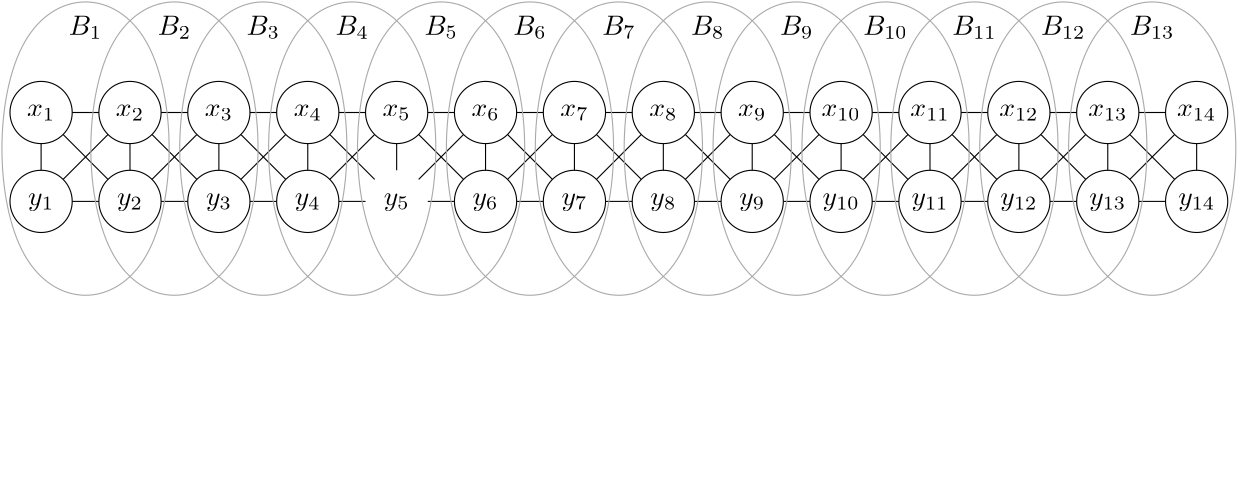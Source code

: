 <?xml version="1.0"?>
<!DOCTYPE ipe SYSTEM "ipe.dtd">
<ipe version="70206" creator="Ipe 7.2.7">
<info created="D:20180201154811" modified="D:20180201163353"/>
<ipestyle name="basic">
<symbol name="arrow/arc(spx)">
<path stroke="sym-stroke" fill="sym-stroke" pen="sym-pen">
0 0 m
-1 0.333 l
-1 -0.333 l
h
</path>
</symbol>
<symbol name="arrow/farc(spx)">
<path stroke="sym-stroke" fill="white" pen="sym-pen">
0 0 m
-1 0.333 l
-1 -0.333 l
h
</path>
</symbol>
<symbol name="arrow/ptarc(spx)">
<path stroke="sym-stroke" fill="sym-stroke" pen="sym-pen">
0 0 m
-1 0.333 l
-0.8 0 l
-1 -0.333 l
h
</path>
</symbol>
<symbol name="arrow/fptarc(spx)">
<path stroke="sym-stroke" fill="white" pen="sym-pen">
0 0 m
-1 0.333 l
-0.8 0 l
-1 -0.333 l
h
</path>
</symbol>
<symbol name="mark/circle(sx)" transformations="translations">
<path fill="sym-stroke">
0.6 0 0 0.6 0 0 e
0.4 0 0 0.4 0 0 e
</path>
</symbol>
<symbol name="mark/disk(sx)" transformations="translations">
<path fill="sym-stroke">
0.6 0 0 0.6 0 0 e
</path>
</symbol>
<symbol name="mark/fdisk(sfx)" transformations="translations">
<group>
<path fill="sym-fill">
0.5 0 0 0.5 0 0 e
</path>
<path fill="sym-stroke" fillrule="eofill">
0.6 0 0 0.6 0 0 e
0.4 0 0 0.4 0 0 e
</path>
</group>
</symbol>
<symbol name="mark/box(sx)" transformations="translations">
<path fill="sym-stroke" fillrule="eofill">
-0.6 -0.6 m
0.6 -0.6 l
0.6 0.6 l
-0.6 0.6 l
h
-0.4 -0.4 m
0.4 -0.4 l
0.4 0.4 l
-0.4 0.4 l
h
</path>
</symbol>
<symbol name="mark/square(sx)" transformations="translations">
<path fill="sym-stroke">
-0.6 -0.6 m
0.6 -0.6 l
0.6 0.6 l
-0.6 0.6 l
h
</path>
</symbol>
<symbol name="mark/fsquare(sfx)" transformations="translations">
<group>
<path fill="sym-fill">
-0.5 -0.5 m
0.5 -0.5 l
0.5 0.5 l
-0.5 0.5 l
h
</path>
<path fill="sym-stroke" fillrule="eofill">
-0.6 -0.6 m
0.6 -0.6 l
0.6 0.6 l
-0.6 0.6 l
h
-0.4 -0.4 m
0.4 -0.4 l
0.4 0.4 l
-0.4 0.4 l
h
</path>
</group>
</symbol>
<symbol name="mark/cross(sx)" transformations="translations">
<group>
<path fill="sym-stroke">
-0.43 -0.57 m
0.57 0.43 l
0.43 0.57 l
-0.57 -0.43 l
h
</path>
<path fill="sym-stroke">
-0.43 0.57 m
0.57 -0.43 l
0.43 -0.57 l
-0.57 0.43 l
h
</path>
</group>
</symbol>
<symbol name="arrow/fnormal(spx)">
<path stroke="sym-stroke" fill="white" pen="sym-pen">
0 0 m
-1 0.333 l
-1 -0.333 l
h
</path>
</symbol>
<symbol name="arrow/pointed(spx)">
<path stroke="sym-stroke" fill="sym-stroke" pen="sym-pen">
0 0 m
-1 0.333 l
-0.8 0 l
-1 -0.333 l
h
</path>
</symbol>
<symbol name="arrow/fpointed(spx)">
<path stroke="sym-stroke" fill="white" pen="sym-pen">
0 0 m
-1 0.333 l
-0.8 0 l
-1 -0.333 l
h
</path>
</symbol>
<symbol name="arrow/linear(spx)">
<path stroke="sym-stroke" pen="sym-pen">
-1 0.333 m
0 0 l
-1 -0.333 l
</path>
</symbol>
<symbol name="arrow/fdouble(spx)">
<path stroke="sym-stroke" fill="white" pen="sym-pen">
0 0 m
-1 0.333 l
-1 -0.333 l
h
-1 0 m
-2 0.333 l
-2 -0.333 l
h
</path>
</symbol>
<symbol name="arrow/double(spx)">
<path stroke="sym-stroke" fill="sym-stroke" pen="sym-pen">
0 0 m
-1 0.333 l
-1 -0.333 l
h
-1 0 m
-2 0.333 l
-2 -0.333 l
h
</path>
</symbol>
<pen name="heavier" value="0.8"/>
<pen name="fat" value="1.2"/>
<pen name="ultrafat" value="2"/>
<symbolsize name="large" value="5"/>
<symbolsize name="small" value="2"/>
<symbolsize name="tiny" value="1.1"/>
<arrowsize name="large" value="10"/>
<arrowsize name="small" value="5"/>
<arrowsize name="tiny" value="3"/>
<color name="red" value="1 0 0"/>
<color name="green" value="0 1 0"/>
<color name="blue" value="0 0 1"/>
<color name="yellow" value="1 1 0"/>
<color name="orange" value="1 0.647 0"/>
<color name="gold" value="1 0.843 0"/>
<color name="purple" value="0.627 0.125 0.941"/>
<color name="gray" value="0.745"/>
<color name="brown" value="0.647 0.165 0.165"/>
<color name="navy" value="0 0 0.502"/>
<color name="pink" value="1 0.753 0.796"/>
<color name="seagreen" value="0.18 0.545 0.341"/>
<color name="turquoise" value="0.251 0.878 0.816"/>
<color name="violet" value="0.933 0.51 0.933"/>
<color name="darkblue" value="0 0 0.545"/>
<color name="darkcyan" value="0 0.545 0.545"/>
<color name="darkgray" value="0.663"/>
<color name="darkgreen" value="0 0.392 0"/>
<color name="darkmagenta" value="0.545 0 0.545"/>
<color name="darkorange" value="1 0.549 0"/>
<color name="darkred" value="0.545 0 0"/>
<color name="lightblue" value="0.678 0.847 0.902"/>
<color name="lightcyan" value="0.878 1 1"/>
<color name="lightgray" value="0.827"/>
<color name="lightgreen" value="0.565 0.933 0.565"/>
<color name="lightyellow" value="1 1 0.878"/>
<dashstyle name="dashed" value="[4] 0"/>
<dashstyle name="dotted" value="[1 3] 0"/>
<dashstyle name="dash dotted" value="[4 2 1 2] 0"/>
<dashstyle name="dash dot dotted" value="[4 2 1 2 1 2] 0"/>
<textsize name="large" value="\large"/>
<textsize name="Large" value="\Large"/>
<textsize name="LARGE" value="\LARGE"/>
<textsize name="huge" value="\huge"/>
<textsize name="Huge" value="\Huge"/>
<textsize name="small" value="\small"/>
<textsize name="footnote" value="\footnotesize"/>
<textsize name="tiny" value="\tiny"/>
<textstyle name="center" begin="\begin{center}" end="\end{center}"/>
<textstyle name="itemize" begin="\begin{itemize}" end="\end{itemize}"/>
<textstyle name="item" begin="\begin{itemize}\item{}" end="\end{itemize}"/>
<gridsize name="4 pts" value="4"/>
<gridsize name="8 pts (~3 mm)" value="8"/>
<gridsize name="16 pts (~6 mm)" value="16"/>
<gridsize name="32 pts (~12 mm)" value="32"/>
<gridsize name="10 pts (~3.5 mm)" value="10"/>
<gridsize name="20 pts (~7 mm)" value="20"/>
<gridsize name="14 pts (~5 mm)" value="14"/>
<gridsize name="28 pts (~10 mm)" value="28"/>
<gridsize name="56 pts (~20 mm)" value="56"/>
<anglesize name="90 deg" value="90"/>
<anglesize name="60 deg" value="60"/>
<anglesize name="45 deg" value="45"/>
<anglesize name="30 deg" value="30"/>
<anglesize name="22.5 deg" value="22.5"/>
<opacity name="10%" value="0.1"/>
<opacity name="30%" value="0.3"/>
<opacity name="50%" value="0.5"/>
<opacity name="75%" value="0.75"/>
<tiling name="falling" angle="-60" step="4" width="1"/>
<tiling name="rising" angle="30" step="4" width="1"/>
</ipestyle>
<page>
<layer name="alpha"/>
<layer name="labels"/>
<layer name="bags"/>
<layer name="colouring"/>
<view layers="alpha labels bags" active="bags"/>
<view layers="alpha colouring" active="colouring"/>
<view layers="alpha colouring" active="colouring"/>
<path layer="colouring" stroke="black" pen="ultrafat">
160 688 m
224 688 l
256 656 l
288 688 l
288 656 l
352 656 l
384 688 l
448 688 l
448 656 l
</path>
<path matrix="0.7 0 0 0.7 291.2 206.4" stroke="black" fill="lightgreen">
16 0 0 16 224 688 e
</path>
<path matrix="0.7 0 0 0.7 291.2 174.4" stroke="black" fill="lightgreen">
16 0 0 16 224 688 e
</path>
<path matrix="0.7 0 0 0.7 259.2 206.4" stroke="black" fill="lightgreen">
16 0 0 16 224 688 e
</path>
<path matrix="0.7 0 0 0.7 227.2 206.4" stroke="black" fill="lightgreen">
16 0 0 16 224 688 e
</path>
<path matrix="0.7 0 0 0.7 195.2 174.4" stroke="black" fill="lightgreen">
16 0 0 16 224 688 e
</path>
<path matrix="0.7 0 0 0.7 131.2 174.4" stroke="black" fill="lightgreen">
16 0 0 16 224 688 e
</path>
<path matrix="0.7 0 0 0.7 131.2 206.4" stroke="black" fill="lightgreen">
16 0 0 16 224 688 e
</path>
<path matrix="0.7 0 0 0.7 99.2 174.4" stroke="black" fill="lightgreen">
16 0 0 16 224 688 e
</path>
<path matrix="0.7 0 0 0.7 35.2 174.4" stroke="black">
16 0 0 16 224 688 e
</path>
<path matrix="0.7 0 0 0.7 35.2 206.4" stroke="black" fill="lightgreen">
16 0 0 16 224 688 e
</path>
<path matrix="0.7 0 0 0.7 3.2 206.4" stroke="black" fill="lightgreen">
16 0 0 16 224 688 e
</path>
<path matrix="1 0 0 1 160 0" fill="lightcyan">
144 616 m
144 600 l
304 600 l
304 616 l
h
</path>
<path matrix="1 0 0 1 0 -48" stroke="black" fill="lightcyan">
144 616 m
144 600 l
304 600 l
304 616 l
h
</path>
<path fill="lightcyan">
144 568 m
304 600 l
464 600 l
304 568 l
144 568 l
</path>
<text layer="labels" matrix="1 0 0 1 -160 -1.402" transformations="translations" pos="224 688" stroke="black" type="label" width="10.163" height="4.294" depth="1.49" halign="center" valign="baseline" style="math">x_{1}</text>
<path layer="alpha" matrix="0.7 0 0 0.7 -92.8 206.4" stroke="black">
16 0 0 16 224 688 e
</path>
<text layer="labels" matrix="1 0 0 1 -160 -33.402" transformations="translations" pos="224 688" stroke="black" type="label" width="9.354" height="4.297" depth="1.93" halign="center" valign="baseline" style="math">y_{1}</text>
<path layer="alpha" matrix="0.7 0 0 0.7 -92.8 174.4" stroke="black">
16 0 0 16 224 688 e
</path>
<path matrix="1 0 0 1 -160 0" stroke="black">
235.2 688 m
244.8 688 l
</path>
<path matrix="1 0 0 1 -160 0" stroke="black">
244.8 656 m
235.2 656 l
</path>
<path matrix="1 0 0 1 -160 0" stroke="black">
224 667.2 m
224 676.8 l
</path>
<path matrix="1 0 0 1 -160 0" stroke="black">
231.92 680.08 m
248.08 663.92 l
</path>
<path matrix="1 0 0 1 -160 0" stroke="black">
231.92 663.92 m
248.08 680.08 l
</path>
<text layer="labels" matrix="1 0 0 1 -128 -1.402" transformations="translations" pos="224 688" stroke="black" type="label" width="10.163" height="4.294" depth="1.49" halign="center" valign="baseline" style="math">x_{2}</text>
<path layer="alpha" matrix="0.7 0 0 0.7 -60.8 206.4" stroke="black">
16 0 0 16 224 688 e
</path>
<text layer="labels" matrix="1 0 0 1 -128 -33.402" transformations="translations" pos="224 688" stroke="black" type="label" width="9.354" height="4.297" depth="1.93" halign="center" valign="baseline" style="math">y_{2}</text>
<path layer="alpha" matrix="0.7 0 0 0.7 -60.8 174.4" stroke="black">
16 0 0 16 224 688 e
</path>
<path matrix="1 0 0 1 -128 0" stroke="black">
235.2 688 m
244.8 688 l
</path>
<path matrix="1 0 0 1 -128 0" stroke="black">
244.8 656 m
235.2 656 l
</path>
<path matrix="1 0 0 1 -128 0" stroke="black">
224 667.2 m
224 676.8 l
</path>
<path matrix="1 0 0 1 -128 0" stroke="black">
231.92 680.08 m
248.08 663.92 l
</path>
<path matrix="1 0 0 1 -128 0" stroke="black">
231.92 663.92 m
248.08 680.08 l
</path>
<text layer="labels" matrix="1 0 0 1 -96 -1.402" transformations="translations" pos="224 688" stroke="black" type="label" width="10.163" height="4.294" depth="1.49" halign="center" valign="baseline" style="math">x_{3}</text>
<path layer="alpha" matrix="0.7 0 0 0.7 -28.8 206.4" stroke="black">
16 0 0 16 224 688 e
</path>
<text layer="labels" matrix="1 0 0 1 -96 -33.402" transformations="translations" pos="224 688" stroke="black" type="label" width="9.354" height="4.297" depth="1.93" halign="center" valign="baseline" style="math">y_{3}</text>
<path layer="alpha" matrix="0.7 0 0 0.7 -28.8 174.4" stroke="black">
16 0 0 16 224 688 e
</path>
<path matrix="1 0 0 1 -96 0" stroke="black">
235.2 688 m
244.8 688 l
</path>
<path matrix="1 0 0 1 -96 0" stroke="black">
244.8 656 m
235.2 656 l
</path>
<path matrix="1 0 0 1 -96 0" stroke="black">
224 667.2 m
224 676.8 l
</path>
<path matrix="1 0 0 1 -96 0" stroke="black">
231.92 680.08 m
248.08 663.92 l
</path>
<path matrix="1 0 0 1 -96 0" stroke="black">
231.92 663.92 m
248.08 680.08 l
</path>
<text layer="labels" matrix="1 0 0 1 -64 -1.402" transformations="translations" pos="224 688" stroke="black" type="label" width="10.163" height="4.294" depth="1.49" halign="center" valign="baseline" style="math">x_{4}</text>
<path layer="alpha" matrix="0.7 0 0 0.7 3.2 206.4" stroke="black">
16 0 0 16 224 688 e
</path>
<text layer="labels" matrix="1 0 0 1 -64 -33.402" transformations="translations" pos="224 688" stroke="black" type="label" width="9.354" height="4.297" depth="1.93" halign="center" valign="baseline" style="math">y_{4}</text>
<path layer="alpha" matrix="0.7 0 0 0.7 3.2 174.4" stroke="black">
16 0 0 16 224 688 e
</path>
<path matrix="1 0 0 1 -64 0" stroke="black">
235.2 688 m
244.8 688 l
</path>
<path matrix="1 0 0 1 -64 0" stroke="black">
244.8 656 m
235.2 656 l
</path>
<path matrix="1 0 0 1 -64 0" stroke="black">
224 667.2 m
224 676.8 l
</path>
<path matrix="1 0 0 1 -64 0" stroke="black">
231.92 680.08 m
248.08 663.92 l
</path>
<path matrix="1 0 0 1 -64 0" stroke="black">
231.92 663.92 m
248.08 680.08 l
</path>
<text layer="labels" matrix="1 0 0 1 -32 -1.402" transformations="translations" pos="224 688" stroke="black" type="label" width="10.163" height="4.294" depth="1.49" halign="center" valign="baseline" style="math">x_{5}</text>
<path layer="alpha" matrix="0.7 0 0 0.7 35.2 206.4" stroke="black">
16 0 0 16 224 688 e
</path>
<text layer="labels" matrix="1 0 0 1 -32 -33.402" transformations="translations" pos="224 688" stroke="black" type="label" width="9.354" height="4.297" depth="1.93" halign="center" valign="baseline" style="math">y_{5}</text>
<path layer="alpha" matrix="1 0 0 1 -32 0" stroke="black">
235.2 688 m
244.8 688 l
</path>
<path matrix="1 0 0 1 -32 0" stroke="black">
244.8 656 m
235.2 656 l
</path>
<path matrix="1 0 0 1 -32 0" stroke="black">
224 667.2 m
224 676.8 l
</path>
<path matrix="1 0 0 1 -32 0" stroke="black">
231.92 680.08 m
248.08 663.92 l
</path>
<path matrix="1 0 0 1 -32 0" stroke="black">
231.92 663.92 m
248.08 680.08 l
</path>
<text layer="labels" matrix="1 0 0 1 0 -1.402" transformations="translations" pos="224 688" stroke="black" type="label" width="10.163" height="4.294" depth="1.49" halign="center" valign="baseline" style="math">x_{6}</text>
<path layer="alpha" matrix="0.7 0 0 0.7 67.2 206.4" stroke="black">
16 0 0 16 224 688 e
</path>
<text layer="labels" matrix="1 0 0 1 0 -33.402" transformations="translations" pos="224 688" stroke="black" type="label" width="9.354" height="4.297" depth="1.93" halign="center" valign="baseline" style="math">y_{6}</text>
<path layer="alpha" matrix="0.7 0 0 0.7 67.2 174.4" stroke="black">
16 0 0 16 224 688 e
</path>
<path stroke="black">
235.2 688 m
244.8 688 l
</path>
<path stroke="black">
244.8 656 m
235.2 656 l
</path>
<path stroke="black">
224 667.2 m
224 676.8 l
</path>
<path stroke="black">
231.92 680.08 m
248.08 663.92 l
</path>
<path stroke="black">
231.92 663.92 m
248.08 680.08 l
</path>
<text layer="labels" matrix="1 0 0 1 32 -1.402" transformations="translations" pos="224 688" stroke="black" type="label" width="10.163" height="4.294" depth="1.49" halign="center" valign="baseline" style="math">x_{7}</text>
<path layer="alpha" matrix="0.7 0 0 0.7 99.2 206.4" stroke="black">
16 0 0 16 224 688 e
</path>
<text layer="labels" matrix="1 0 0 1 32 -33.402" transformations="translations" pos="224 688" stroke="black" type="label" width="9.354" height="4.297" depth="1.93" halign="center" valign="baseline" style="math">y_{7}</text>
<path layer="alpha" matrix="0.7 0 0 0.7 99.2 174.4" stroke="black">
16 0 0 16 224 688 e
</path>
<path matrix="1 0 0 1 32 0" stroke="black">
235.2 688 m
244.8 688 l
</path>
<path matrix="1 0 0 1 32 0" stroke="black">
244.8 656 m
235.2 656 l
</path>
<path matrix="1 0 0 1 32 0" stroke="black">
224 667.2 m
224 676.8 l
</path>
<path matrix="1 0 0 1 32 0" stroke="black">
231.92 680.08 m
248.08 663.92 l
</path>
<path matrix="1 0 0 1 32 0" stroke="black">
231.92 663.92 m
248.08 680.08 l
</path>
<text layer="labels" matrix="1 0 0 1 64 -1.402" transformations="translations" pos="224 688" stroke="black" type="label" width="10.163" height="4.294" depth="1.49" halign="center" valign="baseline" style="math">x_{8}</text>
<path layer="alpha" matrix="0.7 0 0 0.7 131.2 206.4" stroke="black">
16 0 0 16 224 688 e
</path>
<text layer="labels" matrix="1 0 0 1 64 -33.402" transformations="translations" pos="224 688" stroke="black" type="label" width="9.354" height="4.297" depth="1.93" halign="center" valign="baseline" style="math">y_{8}</text>
<path layer="alpha" matrix="0.7 0 0 0.7 131.2 174.4" stroke="black">
16 0 0 16 224 688 e
</path>
<path matrix="1 0 0 1 64 0" stroke="black">
235.2 688 m
244.8 688 l
</path>
<path matrix="1 0 0 1 64 0" stroke="black">
244.8 656 m
235.2 656 l
</path>
<path matrix="1 0 0 1 64 0" stroke="black">
224 667.2 m
224 676.8 l
</path>
<path matrix="1 0 0 1 64 0" stroke="black">
231.92 680.08 m
248.08 663.92 l
</path>
<path matrix="1 0 0 1 64 0" stroke="black">
231.92 663.92 m
248.08 680.08 l
</path>
<text layer="labels" matrix="1 0 0 1 96 -1.402" transformations="translations" pos="224 688" stroke="black" type="label" width="10.163" height="4.294" depth="1.49" halign="center" valign="baseline" style="math">x_{9}</text>
<path layer="alpha" matrix="0.7 0 0 0.7 163.2 206.4" stroke="black">
16 0 0 16 224 688 e
</path>
<text layer="labels" matrix="1 0 0 1 96 -33.402" transformations="translations" pos="224 688" stroke="black" type="label" width="9.354" height="4.297" depth="1.93" halign="center" valign="baseline" style="math">y_{9}</text>
<path layer="alpha" matrix="0.7 0 0 0.7 163.2 174.4" stroke="black">
16 0 0 16 224 688 e
</path>
<path matrix="1 0 0 1 96 0" stroke="black">
235.2 688 m
244.8 688 l
</path>
<path matrix="1 0 0 1 96 0" stroke="black">
244.8 656 m
235.2 656 l
</path>
<path matrix="1 0 0 1 96 0" stroke="black">
224 667.2 m
224 676.8 l
</path>
<path matrix="1 0 0 1 96 0" stroke="black">
231.92 680.08 m
248.08 663.92 l
</path>
<path matrix="1 0 0 1 96 0" stroke="black">
231.92 663.92 m
248.08 680.08 l
</path>
<text layer="labels" matrix="1 0 0 1 128 -1.402" transformations="translations" pos="224 688" stroke="black" type="label" width="14.135" height="4.294" depth="1.49" halign="center" valign="baseline" style="math">x_{10}</text>
<path layer="alpha" matrix="0.7 0 0 0.7 195.2 206.4" stroke="black">
16 0 0 16 224 688 e
</path>
<text layer="labels" matrix="1 0 0 1 128 -33.402" transformations="translations" pos="224 688" stroke="black" type="label" width="13.325" height="4.297" depth="1.93" halign="center" valign="baseline" style="math">y_{10}</text>
<path layer="alpha" matrix="0.7 0 0 0.7 195.2 174.4" stroke="black">
16 0 0 16 224 688 e
</path>
<path matrix="1 0 0 1 128 0" stroke="black">
235.2 688 m
244.8 688 l
</path>
<path matrix="1 0 0 1 128 0" stroke="black">
244.8 656 m
235.2 656 l
</path>
<path matrix="1 0 0 1 128 0" stroke="black">
224 667.2 m
224 676.8 l
</path>
<path matrix="1 0 0 1 128 0" stroke="black">
231.92 680.08 m
248.08 663.92 l
</path>
<path matrix="1 0 0 1 128 0" stroke="black">
231.92 663.92 m
248.08 680.08 l
</path>
<text layer="labels" matrix="1 0 0 1 160 -1.402" transformations="translations" pos="224 688" stroke="black" type="label" width="14.135" height="4.294" depth="1.49" halign="center" valign="baseline" style="math">x_{11}</text>
<path layer="alpha" matrix="0.7 0 0 0.7 227.2 206.4" stroke="black">
16 0 0 16 224 688 e
</path>
<text layer="labels" matrix="1 0 0 1 160 -33.402" transformations="translations" pos="224 688" stroke="black" type="label" width="13.325" height="4.297" depth="1.93" halign="center" valign="baseline" style="math">y_{11}</text>
<path layer="alpha" matrix="0.7 0 0 0.7 227.2 174.4" stroke="black">
16 0 0 16 224 688 e
</path>
<path matrix="1 0 0 1 160 0" stroke="black">
235.2 688 m
244.8 688 l
</path>
<path matrix="1 0 0 1 160 0" stroke="black">
244.8 656 m
235.2 656 l
</path>
<path matrix="1 0 0 1 160 0" stroke="black">
224 667.2 m
224 676.8 l
</path>
<path matrix="1 0 0 1 160 0" stroke="black">
231.92 680.08 m
248.08 663.92 l
</path>
<path matrix="1 0 0 1 160 0" stroke="black">
231.92 663.92 m
248.08 680.08 l
</path>
<text layer="labels" matrix="1 0 0 1 192 -1.402" transformations="translations" pos="224 688" stroke="black" type="label" width="14.135" height="4.294" depth="1.49" halign="center" valign="baseline" style="math">x_{12}</text>
<path layer="alpha" matrix="0.7 0 0 0.7 259.2 206.4" stroke="black">
16 0 0 16 224 688 e
</path>
<text layer="labels" matrix="1 0 0 1 192 -33.402" transformations="translations" pos="224 688" stroke="black" type="label" width="13.325" height="4.297" depth="1.93" halign="center" valign="baseline" style="math">y_{12}</text>
<path layer="alpha" matrix="0.7 0 0 0.7 259.2 174.4" stroke="black">
16 0 0 16 224 688 e
</path>
<path matrix="1 0 0 1 192 0" stroke="black">
235.2 688 m
244.8 688 l
</path>
<path matrix="1 0 0 1 192 0" stroke="black">
244.8 656 m
235.2 656 l
</path>
<path matrix="1 0 0 1 192 0" stroke="black">
224 667.2 m
224 676.8 l
</path>
<path matrix="1 0 0 1 192 0" stroke="black">
231.92 680.08 m
248.08 663.92 l
</path>
<path matrix="1 0 0 1 192 0" stroke="black">
231.92 663.92 m
248.08 680.08 l
</path>
<text layer="labels" matrix="1 0 0 1 224 -1.402" transformations="translations" pos="224 688" stroke="black" type="label" width="14.135" height="4.294" depth="1.49" halign="center" valign="baseline" style="math">x_{13}</text>
<path layer="alpha" matrix="0.7 0 0 0.7 291.2 206.4" stroke="black">
16 0 0 16 224 688 e
</path>
<text layer="labels" matrix="1 0 0 1 224 -33.402" transformations="translations" pos="224 688" stroke="black" type="label" width="13.325" height="4.297" depth="1.93" halign="center" valign="baseline" style="math">y_{13}</text>
<path layer="alpha" matrix="0.7 0 0 0.7 291.2 174.4" stroke="black">
16 0 0 16 224 688 e
</path>
<path matrix="1 0 0 1 224 0" stroke="black">
235.2 688 m
244.8 688 l
</path>
<path matrix="1 0 0 1 224 0" stroke="black">
244.8 656 m
235.2 656 l
</path>
<path matrix="1 0 0 1 224 0" stroke="black">
224 667.2 m
224 676.8 l
</path>
<path matrix="1 0 0 1 224 0" stroke="black">
231.92 680.08 m
248.08 663.92 l
</path>
<path matrix="1 0 0 1 224 0" stroke="black">
231.92 663.92 m
248.08 680.08 l
</path>
<text layer="labels" matrix="1 0 0 1 256 -1.402" transformations="translations" pos="224 688" stroke="black" type="label" width="14.135" height="4.294" depth="1.49" halign="center" valign="baseline" style="math">x_{14}</text>
<path layer="alpha" matrix="0.7 0 0 0.7 323.2 206.4" stroke="black">
16 0 0 16 224 688 e
</path>
<text layer="labels" matrix="1 0 0 1 256 -33.402" transformations="translations" pos="224 688" stroke="black" type="label" width="13.325" height="4.297" depth="1.93" halign="center" valign="baseline" style="math">y_{14}</text>
<path layer="alpha" matrix="0.7 0 0 0.7 323.2 174.4" stroke="black">
16 0 0 16 224 688 e
</path>
<path matrix="1 0 0 1 256 0" stroke="black">
224 667.2 m
224 676.8 l
</path>
<path layer="bags" matrix="1.026 0 0 0.9 -2.08 70.2" stroke="darkgray">
112 736
48 736
48 608
112 608 u
</path>
<text matrix="1 0 0 1 0 -4" transformations="translations" pos="80 720" stroke="black" type="label" width="12.026" height="6.812" depth="1.49" halign="center" valign="baseline" style="math">B_1</text>
<path matrix="1.026 0 0 0.9 29.92 70.2" stroke="darkgray">
112 736
48 736
48 608
112 608 u
</path>
<text matrix="1 0 0 1 32 -4" transformations="translations" pos="80 720" stroke="black" type="label" width="12.026" height="6.812" depth="1.49" halign="center" valign="baseline" style="math">B_2</text>
<path matrix="1.026 0 0 0.9 61.92 70.2" stroke="darkgray">
112 736
48 736
48 608
112 608 u
</path>
<text matrix="1 0 0 1 64 -4" transformations="translations" pos="80 720" stroke="black" type="label" width="12.026" height="6.812" depth="1.49" halign="center" valign="baseline" style="math">B_3</text>
<path matrix="1.026 0 0 0.9 93.92 70.2" stroke="darkgray">
112 736
48 736
48 608
112 608 u
</path>
<text matrix="1 0 0 1 96 -4" transformations="translations" pos="80 720" stroke="black" type="label" width="12.026" height="6.812" depth="1.49" halign="center" valign="baseline" style="math">B_4</text>
<path matrix="1.026 0 0 0.9 125.92 70.2" stroke="darkgray">
112 736
48 736
48 608
112 608 u
</path>
<text matrix="1 0 0 1 128 -4" transformations="translations" pos="80 720" stroke="black" type="label" width="12.026" height="6.812" depth="1.49" halign="center" valign="baseline" style="math">B_5</text>
<path matrix="1.026 0 0 0.9 157.92 70.2" stroke="darkgray">
112 736
48 736
48 608
112 608 u
</path>
<text matrix="1 0 0 1 160 -4" transformations="translations" pos="80 720" stroke="black" type="label" width="12.026" height="6.812" depth="1.49" halign="center" valign="baseline" style="math">B_6</text>
<path matrix="1.026 0 0 0.9 189.92 70.2" stroke="darkgray">
112 736
48 736
48 608
112 608 u
</path>
<text matrix="1 0 0 1 192 -4" transformations="translations" pos="80 720" stroke="black" type="label" width="12.026" height="6.812" depth="1.49" halign="center" valign="baseline" style="math">B_7</text>
<path matrix="1.026 0 0 0.9 221.92 70.2" stroke="darkgray">
112 736
48 736
48 608
112 608 u
</path>
<text matrix="1 0 0 1 224 -4" transformations="translations" pos="80 720" stroke="black" type="label" width="12.026" height="6.812" depth="1.49" halign="center" valign="baseline" style="math">B_8</text>
<path matrix="1.026 0 0 0.9 253.92 70.2" stroke="darkgray">
112 736
48 736
48 608
112 608 u
</path>
<text matrix="1 0 0 1 256 -4" transformations="translations" pos="80 720" stroke="black" type="label" width="12.026" height="6.812" depth="1.49" halign="center" valign="baseline" style="math">B_9</text>
<path matrix="1.026 0 0 0.9 285.92 70.2" stroke="darkgray">
112 736
48 736
48 608
112 608 u
</path>
<text matrix="1 0 0 1 288 -4" transformations="translations" pos="80 720" stroke="black" type="label" width="15.997" height="6.812" depth="1.49" halign="center" valign="baseline" style="math">B_{10}</text>
<path matrix="1.026 0 0 0.9 317.92 70.2" stroke="darkgray">
112 736
48 736
48 608
112 608 u
</path>
<text matrix="1 0 0 1 320 -4" transformations="translations" pos="80 720" stroke="black" type="label" width="15.997" height="6.812" depth="1.49" halign="center" valign="baseline" style="math">B_{11}</text>
<path matrix="1.026 0 0 0.9 349.92 70.2" stroke="darkgray">
112 736
48 736
48 608
112 608 u
</path>
<text matrix="1 0 0 1 352 -4" transformations="translations" pos="80 720" stroke="black" type="label" width="15.997" height="6.812" depth="1.49" halign="center" valign="baseline" style="math">B_{12}</text>
<path matrix="1.026 0 0 0.9 381.92 70.2" stroke="darkgray">
112 736
48 736
48 608
112 608 u
</path>
<text matrix="1 0 0 1 384 -4" transformations="translations" pos="80 720" stroke="black" type="label" width="15.997" height="6.812" depth="1.49" halign="center" valign="baseline" style="math">B_{13}</text>
<text layer="colouring" matrix="1 0 0 1 0 -3.21" transformations="translations" pos="64 688" stroke="black" type="label" width="4.981" height="6.42" depth="0" halign="center" valign="baseline" style="math">4</text>
<text matrix="1 0 0 1 32 -3.21" transformations="translations" pos="64 688" stroke="black" type="label" width="4.981" height="6.42" depth="0" halign="center" valign="baseline" style="math">2</text>
<text matrix="1 0 0 1 64 -3.21" transformations="translations" pos="64 688" stroke="black" type="label" width="4.981" height="6.42" depth="0" halign="center" valign="baseline" style="math">4</text>
<text matrix="1 0 0 1 96 -3.21" transformations="translations" pos="64 688" stroke="black" type="label" width="4.981" height="6.42" depth="0" halign="center" valign="baseline" style="math">3</text>
<text matrix="1 0 0 1 128 -3.21" transformations="translations" pos="64 688" stroke="black" type="label" width="4.981" height="6.42" depth="0" halign="center" valign="baseline" style="math">4</text>
<text matrix="1 0 0 1 192 -3.21" transformations="translations" pos="64 688" stroke="black" type="label" width="4.981" height="6.42" depth="0" halign="center" valign="baseline" style="math">4</text>
<text matrix="1 0 0 1 224 -3.21" transformations="translations" pos="64 688" stroke="black" type="label" width="4.981" height="6.42" depth="0" halign="center" valign="baseline" style="math">1</text>
<text matrix="1 0 0 1 256 -3.21" transformations="translations" pos="64 688" stroke="black" type="label" width="4.981" height="6.42" depth="0" halign="center" valign="baseline" style="math">7</text>
<text matrix="1 0 0 1 288 -3.21" transformations="translations" pos="64 688" stroke="black" type="label" width="4.981" height="6.42" depth="0" halign="center" valign="baseline" style="math">1</text>
<text matrix="1 0 0 1 320 -3.21" transformations="translations" pos="64 688" stroke="black" type="label" width="4.981" height="6.42" depth="0" halign="center" valign="baseline" style="math">3</text>
<text matrix="1 0 0 1 352 -3.21" transformations="translations" pos="64 688" stroke="black" type="label" width="4.981" height="6.42" depth="0" halign="center" valign="baseline" style="math">1</text>
<text matrix="1 0 0 1 384 -3.21" transformations="translations" pos="64 688" stroke="black" type="label" width="4.981" height="6.42" depth="0" halign="center" valign="baseline" style="math">4</text>
<text matrix="1 0 0 1 416 -3.21" transformations="translations" pos="64 688" stroke="black" type="label" width="4.981" height="6.42" depth="0" halign="center" valign="baseline" style="math">3</text>
<path matrix="1 0 0 1 -160 -32" stroke="black">
235.2 688 m
244.8 688 l
</path>
<path matrix="1 0 0 1 -128 -32" stroke="black">
235.2 688 m
244.8 688 l
</path>
<path matrix="1 0 0 1 -96 -32" stroke="black">
235.2 688 m
244.8 688 l
</path>
<path matrix="1 0 0 1 -64 -32" stroke="black">
235.2 688 m
244.8 688 l
</path>
<path matrix="1 0 0 1 -32 -32" stroke="black">
235.2 688 m
244.8 688 l
</path>
<path matrix="1 0 0 1 0 -32" stroke="black">
235.2 688 m
244.8 688 l
</path>
<path matrix="1 0 0 1 32 -32" stroke="black">
235.2 688 m
244.8 688 l
</path>
<path matrix="1 0 0 1 64 -32" stroke="black">
235.2 688 m
244.8 688 l
</path>
<path matrix="1 0 0 1 96 -32" stroke="black">
235.2 688 m
244.8 688 l
</path>
<path matrix="1 0 0 1 128 -32" stroke="black">
235.2 688 m
244.8 688 l
</path>
<path matrix="1 0 0 1 160 -32" stroke="black">
235.2 688 m
244.8 688 l
</path>
<path matrix="1 0 0 1 192 -32" stroke="black">
235.2 688 m
244.8 688 l
</path>
<path matrix="1 0 0 1 224 -32" stroke="black">
235.2 688 m
244.8 688 l
</path>
<text matrix="1 0 0 1 0 -35.21" transformations="translations" pos="64 688" stroke="black" type="label" width="4.981" height="6.42" depth="0" halign="center" valign="baseline" style="math">9</text>
<text matrix="1 0 0 1 32 -35.21" transformations="translations" pos="64 688" stroke="black" type="label" width="4.981" height="6.42" depth="0" halign="center" valign="baseline" style="math">7</text>
<text matrix="1 0 0 1 64 -35.21" transformations="translations" pos="64 688" stroke="black" type="label" width="4.981" height="6.42" depth="0" halign="center" valign="baseline" style="math">9</text>
<text matrix="1 0 0 1 96 -35.21" transformations="translations" pos="64 688" stroke="black" type="label" width="4.981" height="6.42" depth="0" halign="center" valign="baseline" style="math">8</text>
<text matrix="1 0 0 1 128 -35.21" transformations="translations" pos="64 688" stroke="black" type="label" width="4.981" height="6.42" depth="0" halign="center" valign="baseline" style="math">9</text>
<text matrix="1 0 0 1 160 -35.21" transformations="translations" pos="64 688" stroke="black" type="label" width="4.981" height="6.42" depth="0" halign="center" valign="baseline" style="math">7</text>
<text matrix="1 0 0 1 192 -35.21" transformations="translations" pos="64 688" stroke="black" type="label" width="4.981" height="6.42" depth="0" halign="center" valign="baseline" style="math">9</text>
<text matrix="1 0 0 1 224 -35.21" transformations="translations" pos="64 688" stroke="black" type="label" width="4.981" height="6.42" depth="0" halign="center" valign="baseline" style="math">6</text>
<text matrix="1 0 0 1 288 -35.21" transformations="translations" pos="64 688" stroke="black" type="label" width="4.981" height="6.42" depth="0" halign="center" valign="baseline" style="math">6</text>
<text matrix="1 0 0 1 320 -35.21" transformations="translations" pos="64 688" stroke="black" type="label" width="4.981" height="6.42" depth="0" halign="center" valign="baseline" style="math">8</text>
<text matrix="1 0 0 1 352 -35.21" transformations="translations" pos="64 688" stroke="black" type="label" width="4.981" height="6.42" depth="0" halign="center" valign="baseline" style="math">6</text>
<text matrix="1 0 0 1 384 -35.21" transformations="translations" pos="64 688" stroke="black" type="label" width="4.981" height="6.42" depth="0" halign="center" valign="baseline" style="math">9</text>
<text matrix="1 0 0 1 416 -35.21" transformations="translations" pos="64 688" stroke="black" type="label" width="4.981" height="6.42" depth="0" halign="center" valign="baseline" style="math">8</text>
<text matrix="1 0 0 1 0 -67.21" transformations="translations" pos="64 688" stroke="black" type="label" width="24.353" height="7.473" depth="2.49" halign="center" valign="baseline" style="math">\{4,9\}</text>
<text matrix="1 0 0 1 32 -67.21" transformations="translations" pos="64 688" stroke="black" type="label" width="24.353" height="7.473" depth="2.49" halign="center" valign="baseline" style="math">\{2,7\}</text>
<text matrix="1 0 0 1 64 -67.21" transformations="translations" pos="64 688" stroke="black" type="label" width="24.353" height="7.473" depth="2.49" halign="center" valign="baseline" style="math">\{4,9\}</text>
<text matrix="1 0 0 1 96 -67.21" transformations="translations" pos="64 688" stroke="black" type="label" width="24.353" height="7.473" depth="2.49" halign="center" valign="baseline" style="math">\{3,8\}</text>
<text matrix="1 0 0 1 128 -67.21" transformations="translations" pos="64 688" stroke="black" type="label" width="24.353" height="7.473" depth="2.49" halign="center" valign="baseline" style="math">\{4,9\}</text>
<text matrix="1 0 0 1 160 -67.21" transformations="translations" pos="64 688" stroke="black" type="label" width="24.353" height="7.473" depth="2.49" halign="center" valign="baseline" style="math">\{2,7\}</text>
<text matrix="1 0 0 1 192 -67.21" transformations="translations" pos="64 688" stroke="black" type="label" width="24.353" height="7.473" depth="2.49" halign="center" valign="baseline" style="math">\{4,9\}</text>
<text matrix="1 0 0 1 224 -67.21" transformations="translations" pos="64 688" stroke="black" type="label" width="24.353" height="7.473" depth="2.49" halign="center" valign="baseline" style="math">\{1,6\}</text>
<text matrix="1 0 0 1 256 -67.21" transformations="translations" pos="64 688" stroke="black" type="label" width="24.353" height="7.473" depth="2.49" halign="center" valign="baseline" style="math">\{2,7\}</text>
<text matrix="1 0 0 1 288 -67.21" transformations="translations" pos="64 688" stroke="black" type="label" width="24.353" height="7.473" depth="2.49" halign="center" valign="baseline" style="math">\{1,6\}</text>
<text matrix="1 0 0 1 320 -67.21" transformations="translations" pos="64 688" stroke="black" type="label" width="24.353" height="7.473" depth="2.49" halign="center" valign="baseline" style="math">\{3,8\}</text>
<text matrix="1 0 0 1 352 -67.21" transformations="translations" pos="64 688" stroke="black" type="label" width="24.353" height="7.473" depth="2.49" halign="center" valign="baseline" style="math">\{1,6\}</text>
<text matrix="1 0 0 1 384 -67.21" transformations="translations" pos="64 688" stroke="black" type="label" width="24.353" height="7.473" depth="2.49" halign="center" valign="baseline" style="math">\{4,9\}</text>
<text matrix="1 0 0 1 416 -67.21" transformations="translations" pos="64 688" stroke="black" type="label" width="24.353" height="7.473" depth="2.49" halign="center" valign="baseline" style="math">\{3,8\}</text>
<text matrix="1 0 0 1 0 -83.21" transformations="translations" pos="64 688" stroke="black" type="label" width="8.525" height="6.808" depth="0" halign="center" valign="baseline" style="math">D</text>
<text matrix="1 0 0 1 32 -83.21" transformations="translations" pos="64 688" stroke="black" type="label" width="8.057" height="6.808" depth="0" halign="center" valign="baseline" style="math">B</text>
<text matrix="1 0 0 1 64 -83.21" transformations="translations" pos="64 688" stroke="black" type="label" width="8.525" height="6.808" depth="0" halign="center" valign="baseline" style="math">D</text>
<text matrix="1 0 0 1 96 -83.21" transformations="translations" pos="64 688" stroke="black" type="label" width="7.833" height="6.808" depth="0" halign="center" valign="baseline" style="math">C</text>
<text matrix="1 0 0 1 128 -83.21" transformations="translations" pos="64 688" stroke="black" type="label" width="8.525" height="6.808" depth="0" halign="center" valign="baseline" style="math">D</text>
<text matrix="1 0 0 1 160 -83.21" transformations="translations" pos="64 688" stroke="black" type="label" width="8.057" height="6.808" depth="0" halign="center" valign="baseline" style="math">B</text>
<text matrix="1 0 0 1 192 -83.21" transformations="translations" pos="64 688" stroke="black" type="label" width="8.525" height="6.808" depth="0" halign="center" valign="baseline" style="math">D</text>
<text matrix="1 0 0 1 224 -83.21" transformations="translations" pos="64 688" stroke="black" type="label" width="7.472" height="6.808" depth="0" halign="center" valign="baseline" style="math">A</text>
<text matrix="1 0 0 1 256 -83.21" transformations="translations" pos="64 688" stroke="black" type="label" width="8.057" height="6.808" depth="0" halign="center" valign="baseline" style="math">B</text>
<text matrix="1 0 0 1 288 -83.21" transformations="translations" pos="64 688" stroke="black" type="label" width="7.472" height="6.808" depth="0" halign="center" valign="baseline" style="math">A</text>
<text matrix="1 0 0 1 320 -83.21" transformations="translations" pos="64 688" stroke="black" type="label" width="7.833" height="6.808" depth="0" halign="center" valign="baseline" style="math">C</text>
<text matrix="1 0 0 1 352 -83.21" transformations="translations" pos="64 688" stroke="black" type="label" width="7.472" height="6.808" depth="0" halign="center" valign="baseline" style="math">A</text>
<text matrix="1 0 0 1 384 -83.21" transformations="translations" pos="64 688" stroke="black" type="label" width="8.525" height="6.808" depth="0" halign="center" valign="baseline" style="math">D</text>
<text matrix="1 0 0 1 416 -83.21" transformations="translations" pos="64 688" stroke="black" type="label" width="7.833" height="6.808" depth="0" halign="center" valign="baseline" style="math">C</text>
<path matrix="1 0 0 0.5 0 304" stroke="black">
144 624 m
144 592 l
464 592 l
464 624 l
h
</path>
<path matrix="1 0 0 0.5 0 304" stroke="black">
304 624 m
304 592 l
304 592 l
304 624 l
h
</path>
<path matrix="0.5 0 0 0.5 80 304" stroke="black">
16 0 0 16 160 608 e
</path>
<path matrix="0.5 0 0 0.5 48 304" stroke="black">
16 0 0 16 160 608 e
</path>
<path matrix="0.5 0 0 0.5 16 304" stroke="black">
16 0 0 16 160 608 e
</path>
<path matrix="0.5 0 0 0.5 -16 304" stroke="black">
16 0 0 16 160 608 e
</path>
<path matrix="0.5 0 0 0.5 112 304" stroke="black">
16 0 0 16 160 608 e
</path>
<path matrix="0.5 0 0 0.5 144 304" stroke="black">
16 0 0 16 160 608 e
</path>
<path matrix="0.5 0 0 0.5 176 304" stroke="black">
16 0 0 16 160 608 e
</path>
<path matrix="0.5 0 0 0.5 208 304" stroke="black">
16 0 0 16 160 608 e
</path>
<path matrix="0.5 0 0 0.5 240 304" stroke="black">
16 0 0 16 160 608 e
</path>
<path matrix="0.5 0 0 0.5 272 304" stroke="black">
16 0 0 16 160 608 e
</path>
<path matrix="0.5 0 0 0.5 304 304" stroke="black">
16 0 0 16 160 608 e
</path>
<path matrix="0.5 0 0 0.5 336 304" stroke="black">
16 0 0 16 160 608 e
</path>
<path matrix="0.5 0 0 0.5 368 304" stroke="black">
16 0 0 16 160 608 e
</path>
<path matrix="0.5 0 0 0.5 400 304" stroke="black">
16 0 0 16 160 608 e
</path>
<text matrix="1 0 0 1 0 -2" transformations="translations" pos="304 592" stroke="black" type="label" width="3.598" height="6.128" depth="0" halign="center" valign="baseline" style="math">t</text>
<text matrix="1 0 0 1 96 -131.21" transformations="translations" pos="64 688" stroke="black" type="label" width="8.057" height="6.808" depth="0" halign="center" valign="baseline" style="math">B</text>
<text matrix="1 0 0 1 128 -131.21" transformations="translations" pos="64 688" stroke="black" type="label" width="7.472" height="6.808" depth="0" halign="center" valign="baseline" style="math">A</text>
<text matrix="1 0 0 1 160 -131.21" transformations="translations" pos="64 688" stroke="black" type="label" width="7.833" height="6.808" depth="0" halign="center" valign="baseline" style="math">C</text>
<text matrix="1 0 0 1 192 -131.21" transformations="translations" pos="64 688" stroke="black" type="label" width="7.472" height="6.808" depth="0" halign="center" valign="baseline" style="math">A</text>
<text matrix="1 0 0 1 224 -131.21" transformations="translations" pos="64 688" stroke="black" type="label" width="8.525" height="6.808" depth="0" halign="center" valign="baseline" style="math">D</text>
<path matrix="1 0 0 0.5 -160 256" stroke="black">
304 624 m
304 592 l
304 592 l
304 624 l
h
</path>
<path matrix="0.5 0 0 0.5 80 256" stroke="black">
16 0 0 16 160 608 e
</path>
<path matrix="0.5 0 0 0.5 112 256" stroke="black">
16 0 0 16 160 608 e
</path>
<path matrix="0.5 0 0 0.5 144 256" stroke="black">
16 0 0 16 160 608 e
</path>
<path matrix="0.5 0 0 0.5 176 256" stroke="black">
16 0 0 16 160 608 e
</path>
<path matrix="0.5 0 0 0.5 208 256" stroke="black">
16 0 0 16 160 608 e
</path>
<path stroke="black">
160 600 m
224 568 l
</path>
<path stroke="black">
192 600 m
288 568 l
</path>
<path stroke="black">
256 600 m
288 568 l
</path>
<path stroke="black">
288 600 m
192 568 l
</path>
<path stroke="black">
288 600 m
256 568 l
</path>
<path stroke="black">
224 600 m
160 568 l
</path>
<path matrix="0.7 0 0 0.7 67.2 206.4" stroke="black" fill="lightgreen">
16 0 0 16 224 688 e
</path>
<path matrix="0.7 0 0 0.7 163.2 174.4" stroke="black" fill="lightgreen">
16 0 0 16 224 688 e
</path>
<text matrix="1 0 0 1 256 -35.21" transformations="translations" pos="64 688" stroke="black" type="label" width="4.981" height="6.42" depth="0" halign="center" valign="baseline" style="math">2</text>
<text matrix="1 0 0 1 160 -3.21" transformations="translations" pos="64 688" stroke="black" type="label" width="4.981" height="6.42" depth="0" halign="center" valign="baseline" style="math">2</text>
</page>
</ipe>
